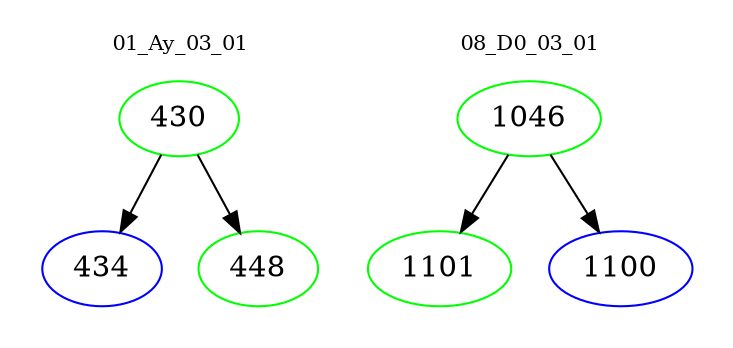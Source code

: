 digraph{
subgraph cluster_0 {
color = white
label = "01_Ay_03_01";
fontsize=10;
T0_430 [label="430", color="green"]
T0_430 -> T0_434 [color="black"]
T0_434 [label="434", color="blue"]
T0_430 -> T0_448 [color="black"]
T0_448 [label="448", color="green"]
}
subgraph cluster_1 {
color = white
label = "08_D0_03_01";
fontsize=10;
T1_1046 [label="1046", color="green"]
T1_1046 -> T1_1101 [color="black"]
T1_1101 [label="1101", color="green"]
T1_1046 -> T1_1100 [color="black"]
T1_1100 [label="1100", color="blue"]
}
}
